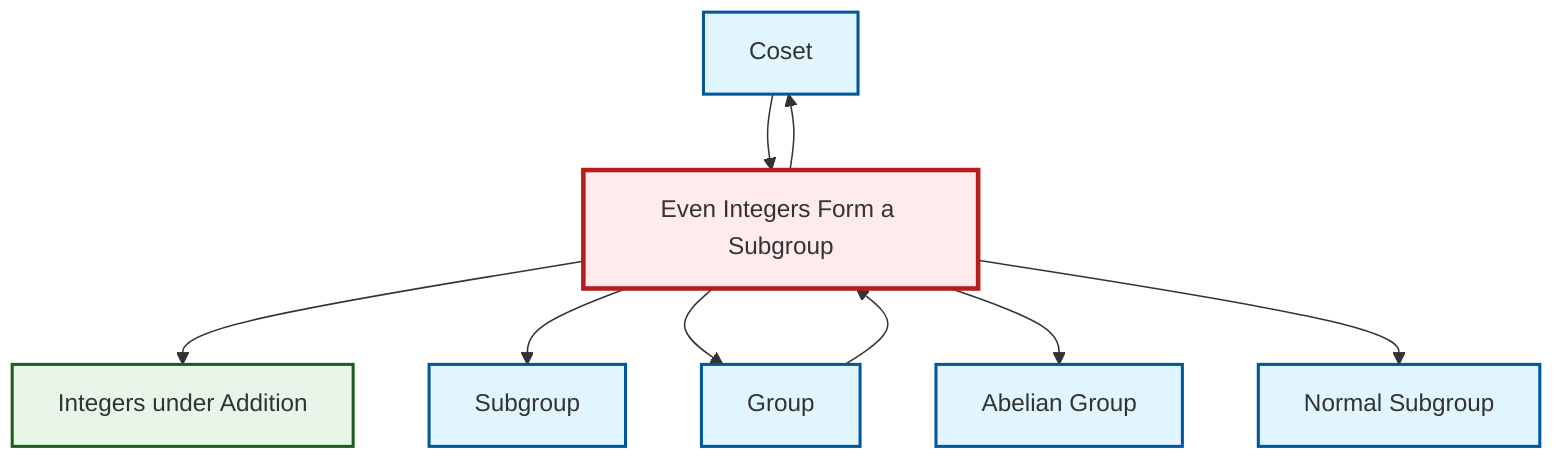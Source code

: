 graph TD
    classDef definition fill:#e1f5fe,stroke:#01579b,stroke-width:2px
    classDef theorem fill:#f3e5f5,stroke:#4a148c,stroke-width:2px
    classDef axiom fill:#fff3e0,stroke:#e65100,stroke-width:2px
    classDef example fill:#e8f5e9,stroke:#1b5e20,stroke-width:2px
    classDef current fill:#ffebee,stroke:#b71c1c,stroke-width:3px
    def-coset["Coset"]:::definition
    def-normal-subgroup["Normal Subgroup"]:::definition
    ex-integers-addition["Integers under Addition"]:::example
    def-subgroup["Subgroup"]:::definition
    def-group["Group"]:::definition
    def-abelian-group["Abelian Group"]:::definition
    ex-even-integers-subgroup["Even Integers Form a Subgroup"]:::example
    def-coset --> ex-even-integers-subgroup
    ex-even-integers-subgroup --> ex-integers-addition
    ex-even-integers-subgroup --> def-subgroup
    def-group --> ex-even-integers-subgroup
    ex-even-integers-subgroup --> def-group
    ex-even-integers-subgroup --> def-abelian-group
    ex-even-integers-subgroup --> def-normal-subgroup
    ex-even-integers-subgroup --> def-coset
    class ex-even-integers-subgroup current